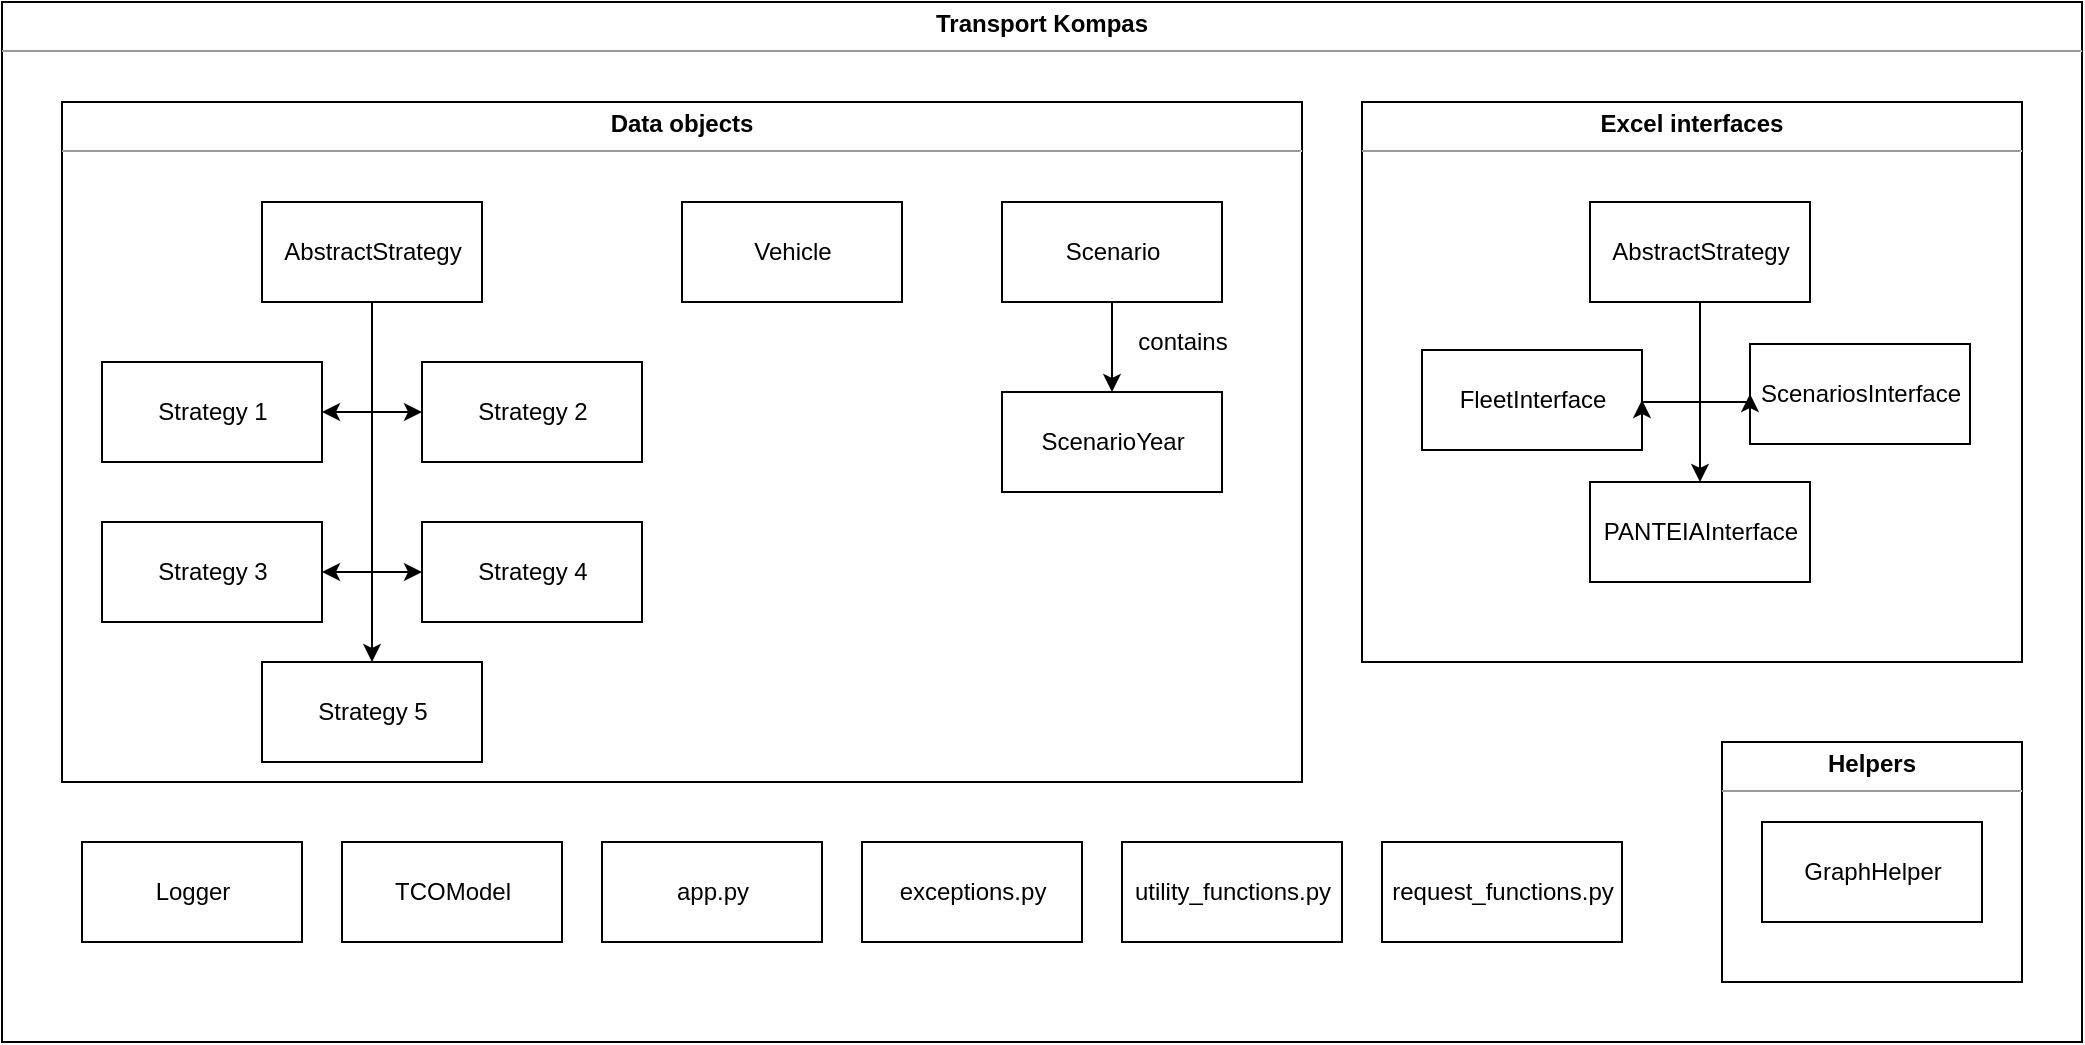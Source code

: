 <mxfile version="14.5.1" type="device"><diagram id="_0ZhRCE1uoOgWECceBR4" name="Page-1"><mxGraphModel dx="1422" dy="817" grid="1" gridSize="10" guides="1" tooltips="1" connect="1" arrows="1" fold="1" page="1" pageScale="1" pageWidth="850" pageHeight="1100" math="0" shadow="0"><root><mxCell id="0"/><mxCell id="1" parent="0"/><mxCell id="qbZ0Apftlpy-pH_90XMW-6" value="&lt;p style=&quot;margin: 0px ; margin-top: 4px ; text-align: center&quot;&gt;&lt;b&gt;Transport Kompas&lt;/b&gt;&lt;/p&gt;&lt;hr size=&quot;1&quot;&gt;&lt;div style=&quot;height: 2px&quot;&gt;&lt;/div&gt;" style="verticalAlign=top;align=left;overflow=fill;fontSize=12;fontFamily=Helvetica;html=1;" parent="1" vertex="1"><mxGeometry x="50" y="40" width="1040" height="520" as="geometry"/></mxCell><mxCell id="qbZ0Apftlpy-pH_90XMW-44" value="" style="group" parent="1" vertex="1" connectable="0"><mxGeometry x="80" y="90" width="620" height="340" as="geometry"/></mxCell><mxCell id="qbZ0Apftlpy-pH_90XMW-7" value="&lt;p style=&quot;margin: 0px ; margin-top: 4px ; text-align: center&quot;&gt;&lt;b&gt;Data objects&lt;/b&gt;&lt;/p&gt;&lt;hr size=&quot;1&quot;&gt;&lt;div style=&quot;height: 2px&quot;&gt;&lt;/div&gt;" style="verticalAlign=top;align=left;overflow=fill;fontSize=12;fontFamily=Helvetica;html=1;" parent="qbZ0Apftlpy-pH_90XMW-44" vertex="1"><mxGeometry width="620" height="340" as="geometry"/></mxCell><mxCell id="qbZ0Apftlpy-pH_90XMW-8" value="&lt;font style=&quot;font-size: 12px&quot;&gt;AbstractStrategy&lt;/font&gt;" style="html=1;" parent="qbZ0Apftlpy-pH_90XMW-44" vertex="1"><mxGeometry x="100" y="50" width="110" height="50" as="geometry"/></mxCell><mxCell id="qbZ0Apftlpy-pH_90XMW-9" value="Strategy 1" style="html=1;" parent="qbZ0Apftlpy-pH_90XMW-44" vertex="1"><mxGeometry x="20" y="130" width="110" height="50" as="geometry"/></mxCell><mxCell id="qbZ0Apftlpy-pH_90XMW-10" value="Strategy 2" style="html=1;" parent="qbZ0Apftlpy-pH_90XMW-44" vertex="1"><mxGeometry x="180" y="130" width="110" height="50" as="geometry"/></mxCell><mxCell id="qbZ0Apftlpy-pH_90XMW-11" value="Strategy 3" style="html=1;" parent="qbZ0Apftlpy-pH_90XMW-44" vertex="1"><mxGeometry x="20" y="210" width="110" height="50" as="geometry"/></mxCell><mxCell id="qbZ0Apftlpy-pH_90XMW-14" value="" style="edgeStyle=orthogonalEdgeStyle;rounded=0;orthogonalLoop=1;jettySize=auto;html=1;entryX=1;entryY=0.5;entryDx=0;entryDy=0;" parent="qbZ0Apftlpy-pH_90XMW-44" source="qbZ0Apftlpy-pH_90XMW-8" target="qbZ0Apftlpy-pH_90XMW-11" edge="1"><mxGeometry relative="1" as="geometry"><Array as="points"><mxPoint x="155" y="235"/></Array></mxGeometry></mxCell><mxCell id="qbZ0Apftlpy-pH_90XMW-12" value="Strategy 4" style="html=1;" parent="qbZ0Apftlpy-pH_90XMW-44" vertex="1"><mxGeometry x="180" y="210" width="110" height="50" as="geometry"/></mxCell><mxCell id="qbZ0Apftlpy-pH_90XMW-13" value="Strategy 5" style="html=1;" parent="qbZ0Apftlpy-pH_90XMW-44" vertex="1"><mxGeometry x="100" y="280" width="110" height="50" as="geometry"/></mxCell><mxCell id="qbZ0Apftlpy-pH_90XMW-15" value="" style="edgeStyle=orthogonalEdgeStyle;rounded=0;orthogonalLoop=1;jettySize=auto;html=1;entryX=0;entryY=0.5;entryDx=0;entryDy=0;" parent="qbZ0Apftlpy-pH_90XMW-44" target="qbZ0Apftlpy-pH_90XMW-12" edge="1"><mxGeometry relative="1" as="geometry"><mxPoint x="155" y="100" as="sourcePoint"/><mxPoint x="130" y="235" as="targetPoint"/><Array as="points"><mxPoint x="155" y="235"/></Array></mxGeometry></mxCell><mxCell id="qbZ0Apftlpy-pH_90XMW-19" value="" style="endArrow=classic;html=1;entryX=0;entryY=0.5;entryDx=0;entryDy=0;exitX=0;exitY=0.5;exitDx=0;exitDy=0;" parent="qbZ0Apftlpy-pH_90XMW-44" edge="1"><mxGeometry width="50" height="50" relative="1" as="geometry"><mxPoint x="155" y="155" as="sourcePoint"/><mxPoint x="130" y="155" as="targetPoint"/></mxGeometry></mxCell><mxCell id="qbZ0Apftlpy-pH_90XMW-20" value="" style="endArrow=classic;html=1;entryX=0;entryY=0.5;entryDx=0;entryDy=0;" parent="qbZ0Apftlpy-pH_90XMW-44" edge="1"><mxGeometry width="50" height="50" relative="1" as="geometry"><mxPoint x="155" y="155" as="sourcePoint"/><mxPoint x="180" y="155" as="targetPoint"/></mxGeometry></mxCell><mxCell id="qbZ0Apftlpy-pH_90XMW-22" value="" style="endArrow=classic;html=1;entryX=0.5;entryY=0;entryDx=0;entryDy=0;" parent="qbZ0Apftlpy-pH_90XMW-44" target="qbZ0Apftlpy-pH_90XMW-13" edge="1"><mxGeometry width="50" height="50" relative="1" as="geometry"><mxPoint x="155" y="230" as="sourcePoint"/><mxPoint x="120" y="440" as="targetPoint"/></mxGeometry></mxCell><mxCell id="qbZ0Apftlpy-pH_90XMW-23" value="Scenario" style="html=1;" parent="qbZ0Apftlpy-pH_90XMW-44" vertex="1"><mxGeometry x="470" y="50" width="110" height="50" as="geometry"/></mxCell><mxCell id="qbZ0Apftlpy-pH_90XMW-24" value="ScenarioYear" style="html=1;" parent="qbZ0Apftlpy-pH_90XMW-44" vertex="1"><mxGeometry x="470" y="145" width="110" height="50" as="geometry"/></mxCell><mxCell id="qbZ0Apftlpy-pH_90XMW-25" value="" style="edgeStyle=orthogonalEdgeStyle;rounded=0;orthogonalLoop=1;jettySize=auto;html=1;startSize=0;" parent="qbZ0Apftlpy-pH_90XMW-44" source="qbZ0Apftlpy-pH_90XMW-23" target="qbZ0Apftlpy-pH_90XMW-24" edge="1"><mxGeometry relative="1" as="geometry"/></mxCell><mxCell id="qbZ0Apftlpy-pH_90XMW-26" value="&lt;font style=&quot;font-size: 12px&quot;&gt;contains&lt;/font&gt;" style="text;html=1;align=center;verticalAlign=middle;resizable=0;points=[];autosize=1;" parent="qbZ0Apftlpy-pH_90XMW-44" vertex="1"><mxGeometry x="530" y="110" width="60" height="20" as="geometry"/></mxCell><mxCell id="qbZ0Apftlpy-pH_90XMW-27" value="Vehicle" style="html=1;" parent="qbZ0Apftlpy-pH_90XMW-44" vertex="1"><mxGeometry x="310" y="50" width="110" height="50" as="geometry"/></mxCell><mxCell id="qbZ0Apftlpy-pH_90XMW-45" value="" style="group" parent="1" vertex="1" connectable="0"><mxGeometry x="910" y="410" width="150" height="120" as="geometry"/></mxCell><mxCell id="qbZ0Apftlpy-pH_90XMW-42" value="&lt;p style=&quot;margin: 0px ; margin-top: 4px ; text-align: center&quot;&gt;&lt;b&gt;Helpers&lt;/b&gt;&lt;/p&gt;&lt;hr size=&quot;1&quot;&gt;&lt;div style=&quot;height: 2px&quot;&gt;&lt;/div&gt;" style="verticalAlign=top;align=left;overflow=fill;fontSize=12;fontFamily=Helvetica;html=1;" parent="qbZ0Apftlpy-pH_90XMW-45" vertex="1"><mxGeometry width="150" height="120" as="geometry"/></mxCell><mxCell id="qbZ0Apftlpy-pH_90XMW-43" value="&lt;font style=&quot;font-size: 12px&quot;&gt;GraphHelper&lt;/font&gt;" style="html=1;" parent="qbZ0Apftlpy-pH_90XMW-45" vertex="1"><mxGeometry x="20" y="40" width="110" height="50" as="geometry"/></mxCell><mxCell id="qbZ0Apftlpy-pH_90XMW-46" value="" style="group" parent="1" vertex="1" connectable="0"><mxGeometry x="730" y="90" width="330" height="280" as="geometry"/></mxCell><mxCell id="qbZ0Apftlpy-pH_90XMW-29" value="&lt;p style=&quot;margin: 0px ; margin-top: 4px ; text-align: center&quot;&gt;&lt;b&gt;Excel interfaces&lt;/b&gt;&lt;/p&gt;&lt;hr size=&quot;1&quot;&gt;&lt;div style=&quot;height: 2px&quot;&gt;&lt;/div&gt;" style="verticalAlign=top;align=left;overflow=fill;fontSize=12;fontFamily=Helvetica;html=1;" parent="qbZ0Apftlpy-pH_90XMW-46" vertex="1"><mxGeometry width="330" height="280" as="geometry"/></mxCell><mxCell id="qbZ0Apftlpy-pH_90XMW-31" value="&lt;font style=&quot;font-size: 12px&quot;&gt;AbstractStrategy&lt;/font&gt;" style="html=1;" parent="qbZ0Apftlpy-pH_90XMW-46" vertex="1"><mxGeometry x="114" y="50" width="110" height="50" as="geometry"/></mxCell><mxCell id="qbZ0Apftlpy-pH_90XMW-34" value="FleetInterface" style="html=1;" parent="qbZ0Apftlpy-pH_90XMW-46" vertex="1"><mxGeometry x="30" y="124" width="110" height="50" as="geometry"/></mxCell><mxCell id="qbZ0Apftlpy-pH_90XMW-35" value="ScenariosInterface" style="html=1;" parent="qbZ0Apftlpy-pH_90XMW-46" vertex="1"><mxGeometry x="194" y="121" width="110" height="50" as="geometry"/></mxCell><mxCell id="qbZ0Apftlpy-pH_90XMW-36" value="PANTEIAInterface" style="html=1;" parent="qbZ0Apftlpy-pH_90XMW-46" vertex="1"><mxGeometry x="114" y="190" width="110" height="50" as="geometry"/></mxCell><mxCell id="qbZ0Apftlpy-pH_90XMW-37" value="" style="edgeStyle=orthogonalEdgeStyle;rounded=0;orthogonalLoop=1;jettySize=auto;html=1;entryX=0;entryY=0.5;entryDx=0;entryDy=0;" parent="qbZ0Apftlpy-pH_90XMW-46" target="qbZ0Apftlpy-pH_90XMW-35" edge="1"><mxGeometry relative="1" as="geometry"><mxPoint x="169" y="100" as="sourcePoint"/><mxPoint x="144" y="235" as="targetPoint"/><Array as="points"><mxPoint x="169" y="150"/><mxPoint x="194" y="150"/></Array></mxGeometry></mxCell><mxCell id="qbZ0Apftlpy-pH_90XMW-40" value="" style="endArrow=classic;html=1;entryX=0.5;entryY=0;entryDx=0;entryDy=0;" parent="qbZ0Apftlpy-pH_90XMW-46" target="qbZ0Apftlpy-pH_90XMW-36" edge="1"><mxGeometry width="50" height="50" relative="1" as="geometry"><mxPoint x="169" y="140" as="sourcePoint"/><mxPoint x="134" y="350" as="targetPoint"/></mxGeometry></mxCell><mxCell id="qbZ0Apftlpy-pH_90XMW-41" value="" style="edgeStyle=orthogonalEdgeStyle;rounded=0;orthogonalLoop=1;jettySize=auto;html=1;entryX=1;entryY=0.5;entryDx=0;entryDy=0;exitX=0.5;exitY=1;exitDx=0;exitDy=0;" parent="qbZ0Apftlpy-pH_90XMW-46" source="qbZ0Apftlpy-pH_90XMW-31" target="qbZ0Apftlpy-pH_90XMW-34" edge="1"><mxGeometry relative="1" as="geometry"><mxPoint x="179" y="110" as="sourcePoint"/><mxPoint x="204" y="160" as="targetPoint"/><Array as="points"><mxPoint x="169" y="150"/></Array></mxGeometry></mxCell><mxCell id="qbZ0Apftlpy-pH_90XMW-47" value="&lt;font style=&quot;font-size: 12px&quot;&gt;Logger&lt;/font&gt;" style="html=1;" parent="1" vertex="1"><mxGeometry x="90" y="460" width="110" height="50" as="geometry"/></mxCell><mxCell id="qbZ0Apftlpy-pH_90XMW-48" value="&lt;font style=&quot;font-size: 12px&quot;&gt;TCOModel&lt;/font&gt;" style="html=1;" parent="1" vertex="1"><mxGeometry x="220" y="460" width="110" height="50" as="geometry"/></mxCell><mxCell id="qbZ0Apftlpy-pH_90XMW-49" value="&lt;font style=&quot;font-size: 12px&quot;&gt;app.py&lt;/font&gt;" style="html=1;" parent="1" vertex="1"><mxGeometry x="350" y="460" width="110" height="50" as="geometry"/></mxCell><mxCell id="qbZ0Apftlpy-pH_90XMW-50" value="&lt;font style=&quot;font-size: 12px&quot;&gt;exceptions.py&lt;/font&gt;" style="html=1;" parent="1" vertex="1"><mxGeometry x="480" y="460" width="110" height="50" as="geometry"/></mxCell><mxCell id="qbZ0Apftlpy-pH_90XMW-51" value="&lt;font style=&quot;font-size: 12px&quot;&gt;utility_functions.py&lt;/font&gt;" style="html=1;" parent="1" vertex="1"><mxGeometry x="610" y="460" width="110" height="50" as="geometry"/></mxCell><mxCell id="GxFmV37_0x8vQinwPww9-1" value="&lt;font style=&quot;font-size: 12px&quot;&gt;request_functions.py&lt;/font&gt;" style="html=1;" vertex="1" parent="1"><mxGeometry x="740" y="460" width="120" height="50" as="geometry"/></mxCell></root></mxGraphModel></diagram></mxfile>